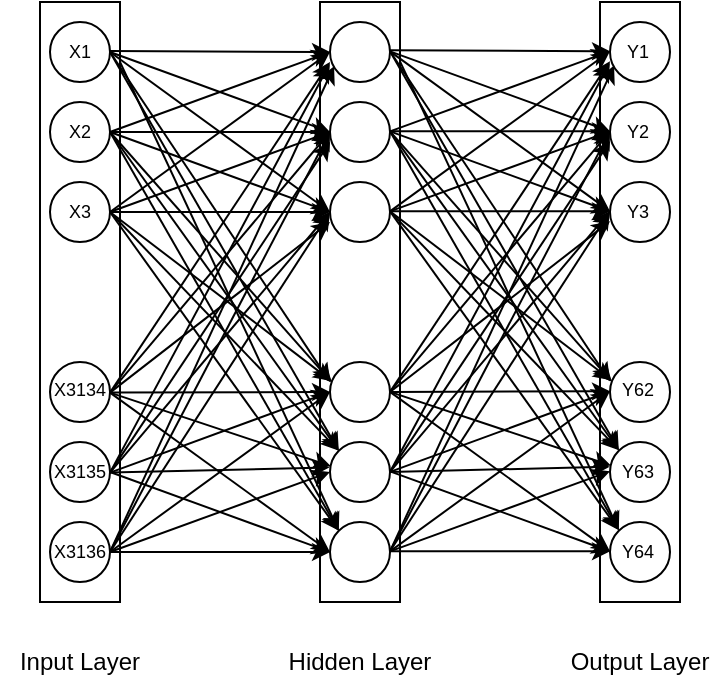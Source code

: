 <mxfile version="14.6.1" type="github">
  <diagram id="00_ZELEEjl-MA6cbD2Sc" name="Page-1">
    <mxGraphModel dx="1776" dy="984" grid="1" gridSize="10" guides="1" tooltips="1" connect="1" arrows="1" fold="1" page="1" pageScale="1" pageWidth="827" pageHeight="1169" math="0" shadow="0">
      <root>
        <mxCell id="0" />
        <mxCell id="1" parent="0" />
        <mxCell id="nSnMv2GYE71Fe18mCQMV-1" value="" style="rounded=0;whiteSpace=wrap;html=1;fontSize=9;" vertex="1" parent="1">
          <mxGeometry x="160" y="240" width="40" height="300" as="geometry" />
        </mxCell>
        <mxCell id="nSnMv2GYE71Fe18mCQMV-4" value="" style="ellipse;whiteSpace=wrap;html=1;fontSize=9;" vertex="1" parent="1">
          <mxGeometry x="165" y="500" width="30" height="30" as="geometry" />
        </mxCell>
        <mxCell id="nSnMv2GYE71Fe18mCQMV-7" value="" style="ellipse;whiteSpace=wrap;html=1;fontSize=9;" vertex="1" parent="1">
          <mxGeometry x="165" y="460" width="30" height="30" as="geometry" />
        </mxCell>
        <mxCell id="nSnMv2GYE71Fe18mCQMV-8" value="" style="ellipse;whiteSpace=wrap;html=1;fontSize=9;" vertex="1" parent="1">
          <mxGeometry x="165" y="420" width="30" height="30" as="geometry" />
        </mxCell>
        <mxCell id="nSnMv2GYE71Fe18mCQMV-9" value="" style="ellipse;whiteSpace=wrap;html=1;fontSize=9;" vertex="1" parent="1">
          <mxGeometry x="165" y="250" width="30" height="30" as="geometry" />
        </mxCell>
        <mxCell id="nSnMv2GYE71Fe18mCQMV-10" value="" style="ellipse;whiteSpace=wrap;html=1;fontSize=9;" vertex="1" parent="1">
          <mxGeometry x="165" y="290" width="30" height="30" as="geometry" />
        </mxCell>
        <mxCell id="nSnMv2GYE71Fe18mCQMV-11" value="" style="ellipse;whiteSpace=wrap;html=1;fontSize=9;" vertex="1" parent="1">
          <mxGeometry x="165" y="330" width="30" height="30" as="geometry" />
        </mxCell>
        <mxCell id="nSnMv2GYE71Fe18mCQMV-13" value="" style="shape=image;html=1;verticalAlign=top;verticalLabelPosition=bottom;labelBackgroundColor=#ffffff;imageAspect=0;aspect=fixed;image=https://cdn1.iconfinder.com/data/icons/heroicons-ui/24/dots-vertical-128.png;fontSize=9;" vertex="1" parent="1">
          <mxGeometry x="160" y="371" width="38" height="38" as="geometry" />
        </mxCell>
        <mxCell id="nSnMv2GYE71Fe18mCQMV-14" value="" style="rounded=0;whiteSpace=wrap;html=1;" vertex="1" parent="1">
          <mxGeometry x="300" y="240" width="40" height="300" as="geometry" />
        </mxCell>
        <mxCell id="nSnMv2GYE71Fe18mCQMV-15" value="" style="ellipse;whiteSpace=wrap;html=1;" vertex="1" parent="1">
          <mxGeometry x="305" y="500" width="30" height="30" as="geometry" />
        </mxCell>
        <mxCell id="nSnMv2GYE71Fe18mCQMV-16" value="" style="ellipse;whiteSpace=wrap;html=1;" vertex="1" parent="1">
          <mxGeometry x="305" y="460" width="30" height="30" as="geometry" />
        </mxCell>
        <mxCell id="nSnMv2GYE71Fe18mCQMV-17" value="" style="ellipse;whiteSpace=wrap;html=1;" vertex="1" parent="1">
          <mxGeometry x="305" y="420" width="30" height="30" as="geometry" />
        </mxCell>
        <mxCell id="nSnMv2GYE71Fe18mCQMV-18" value="" style="ellipse;whiteSpace=wrap;html=1;" vertex="1" parent="1">
          <mxGeometry x="305" y="250" width="30" height="30" as="geometry" />
        </mxCell>
        <mxCell id="nSnMv2GYE71Fe18mCQMV-19" value="" style="ellipse;whiteSpace=wrap;html=1;" vertex="1" parent="1">
          <mxGeometry x="305" y="290" width="30" height="30" as="geometry" />
        </mxCell>
        <mxCell id="nSnMv2GYE71Fe18mCQMV-20" value="" style="ellipse;whiteSpace=wrap;html=1;" vertex="1" parent="1">
          <mxGeometry x="305" y="330" width="30" height="30" as="geometry" />
        </mxCell>
        <mxCell id="nSnMv2GYE71Fe18mCQMV-21" value="" style="shape=image;html=1;verticalAlign=top;verticalLabelPosition=bottom;labelBackgroundColor=#ffffff;imageAspect=0;aspect=fixed;image=https://cdn1.iconfinder.com/data/icons/heroicons-ui/24/dots-vertical-128.png" vertex="1" parent="1">
          <mxGeometry x="300" y="371" width="38" height="38" as="geometry" />
        </mxCell>
        <mxCell id="nSnMv2GYE71Fe18mCQMV-22" value="" style="rounded=0;whiteSpace=wrap;html=1;" vertex="1" parent="1">
          <mxGeometry x="440" y="240" width="40" height="300" as="geometry" />
        </mxCell>
        <mxCell id="nSnMv2GYE71Fe18mCQMV-23" value="" style="ellipse;whiteSpace=wrap;html=1;" vertex="1" parent="1">
          <mxGeometry x="445" y="500" width="30" height="30" as="geometry" />
        </mxCell>
        <mxCell id="nSnMv2GYE71Fe18mCQMV-24" value="" style="ellipse;whiteSpace=wrap;html=1;" vertex="1" parent="1">
          <mxGeometry x="445" y="460" width="30" height="30" as="geometry" />
        </mxCell>
        <mxCell id="nSnMv2GYE71Fe18mCQMV-25" value="" style="ellipse;whiteSpace=wrap;html=1;" vertex="1" parent="1">
          <mxGeometry x="445" y="420" width="30" height="30" as="geometry" />
        </mxCell>
        <mxCell id="nSnMv2GYE71Fe18mCQMV-26" value="" style="ellipse;whiteSpace=wrap;html=1;" vertex="1" parent="1">
          <mxGeometry x="445" y="250" width="30" height="30" as="geometry" />
        </mxCell>
        <mxCell id="nSnMv2GYE71Fe18mCQMV-27" value="" style="ellipse;whiteSpace=wrap;html=1;" vertex="1" parent="1">
          <mxGeometry x="445" y="290" width="30" height="30" as="geometry" />
        </mxCell>
        <mxCell id="nSnMv2GYE71Fe18mCQMV-28" value="" style="ellipse;whiteSpace=wrap;html=1;" vertex="1" parent="1">
          <mxGeometry x="445" y="330" width="30" height="30" as="geometry" />
        </mxCell>
        <mxCell id="nSnMv2GYE71Fe18mCQMV-29" value="" style="shape=image;html=1;verticalAlign=top;verticalLabelPosition=bottom;labelBackgroundColor=#ffffff;imageAspect=0;aspect=fixed;image=https://cdn1.iconfinder.com/data/icons/heroicons-ui/24/dots-vertical-128.png" vertex="1" parent="1">
          <mxGeometry x="440" y="371" width="38" height="38" as="geometry" />
        </mxCell>
        <mxCell id="nSnMv2GYE71Fe18mCQMV-37" value="" style="endArrow=classic;html=1;entryX=0;entryY=0.5;entryDx=0;entryDy=0;" edge="1" parent="1" target="nSnMv2GYE71Fe18mCQMV-18">
          <mxGeometry width="50" height="50" relative="1" as="geometry">
            <mxPoint x="195" y="264.5" as="sourcePoint" />
            <mxPoint x="260.001" y="265.313" as="targetPoint" />
          </mxGeometry>
        </mxCell>
        <mxCell id="nSnMv2GYE71Fe18mCQMV-38" value="" style="endArrow=classic;html=1;entryX=0;entryY=0.5;entryDx=0;entryDy=0;exitX=1;exitY=0.5;exitDx=0;exitDy=0;" edge="1" parent="1" source="nSnMv2GYE71Fe18mCQMV-9" target="nSnMv2GYE71Fe18mCQMV-19">
          <mxGeometry width="50" height="50" relative="1" as="geometry">
            <mxPoint x="205" y="274.5" as="sourcePoint" />
            <mxPoint x="315" y="275" as="targetPoint" />
          </mxGeometry>
        </mxCell>
        <mxCell id="nSnMv2GYE71Fe18mCQMV-39" value="" style="endArrow=classic;html=1;entryX=0;entryY=0.5;entryDx=0;entryDy=0;exitX=1;exitY=0.5;exitDx=0;exitDy=0;" edge="1" parent="1" source="nSnMv2GYE71Fe18mCQMV-9" target="nSnMv2GYE71Fe18mCQMV-20">
          <mxGeometry width="50" height="50" relative="1" as="geometry">
            <mxPoint x="200" y="270" as="sourcePoint" />
            <mxPoint x="325" y="285" as="targetPoint" />
          </mxGeometry>
        </mxCell>
        <mxCell id="nSnMv2GYE71Fe18mCQMV-40" value="" style="endArrow=classic;html=1;exitX=1;exitY=0.5;exitDx=0;exitDy=0;" edge="1" parent="1" source="nSnMv2GYE71Fe18mCQMV-9">
          <mxGeometry width="50" height="50" relative="1" as="geometry">
            <mxPoint x="200" y="270" as="sourcePoint" />
            <mxPoint x="305" y="430" as="targetPoint" />
          </mxGeometry>
        </mxCell>
        <mxCell id="nSnMv2GYE71Fe18mCQMV-41" value="" style="endArrow=classic;html=1;entryX=0;entryY=0;entryDx=0;entryDy=0;exitX=1;exitY=0.5;exitDx=0;exitDy=0;" edge="1" parent="1" source="nSnMv2GYE71Fe18mCQMV-9" target="nSnMv2GYE71Fe18mCQMV-16">
          <mxGeometry width="50" height="50" relative="1" as="geometry">
            <mxPoint x="235" y="304.5" as="sourcePoint" />
            <mxPoint x="345" y="305" as="targetPoint" />
          </mxGeometry>
        </mxCell>
        <mxCell id="nSnMv2GYE71Fe18mCQMV-42" value="" style="endArrow=classic;html=1;entryX=0;entryY=0;entryDx=0;entryDy=0;" edge="1" parent="1" target="nSnMv2GYE71Fe18mCQMV-15">
          <mxGeometry width="50" height="50" relative="1" as="geometry">
            <mxPoint x="200" y="270" as="sourcePoint" />
            <mxPoint x="355" y="315" as="targetPoint" />
          </mxGeometry>
        </mxCell>
        <mxCell id="nSnMv2GYE71Fe18mCQMV-43" value="" style="endArrow=classic;html=1;exitX=1;exitY=0.5;exitDx=0;exitDy=0;entryX=0;entryY=0.5;entryDx=0;entryDy=0;" edge="1" parent="1" source="nSnMv2GYE71Fe18mCQMV-10" target="nSnMv2GYE71Fe18mCQMV-18">
          <mxGeometry width="50" height="50" relative="1" as="geometry">
            <mxPoint x="200" y="300" as="sourcePoint" />
            <mxPoint x="310" y="275" as="targetPoint" />
          </mxGeometry>
        </mxCell>
        <mxCell id="nSnMv2GYE71Fe18mCQMV-44" value="" style="endArrow=classic;html=1;entryX=0;entryY=0.5;entryDx=0;entryDy=0;exitX=1;exitY=0.5;exitDx=0;exitDy=0;" edge="1" parent="1" source="nSnMv2GYE71Fe18mCQMV-10" target="nSnMv2GYE71Fe18mCQMV-19">
          <mxGeometry width="50" height="50" relative="1" as="geometry">
            <mxPoint x="200" y="310" as="sourcePoint" />
            <mxPoint x="315" y="315" as="targetPoint" />
          </mxGeometry>
        </mxCell>
        <mxCell id="nSnMv2GYE71Fe18mCQMV-45" value="" style="endArrow=classic;html=1;entryX=0;entryY=0.5;entryDx=0;entryDy=0;exitX=1;exitY=0.5;exitDx=0;exitDy=0;" edge="1" parent="1" source="nSnMv2GYE71Fe18mCQMV-10" target="nSnMv2GYE71Fe18mCQMV-20">
          <mxGeometry width="50" height="50" relative="1" as="geometry">
            <mxPoint x="190" y="300" as="sourcePoint" />
            <mxPoint x="315" y="355" as="targetPoint" />
          </mxGeometry>
        </mxCell>
        <mxCell id="nSnMv2GYE71Fe18mCQMV-46" value="" style="endArrow=classic;html=1;exitX=1;exitY=0.5;exitDx=0;exitDy=0;entryX=0.027;entryY=0.336;entryDx=0;entryDy=0;entryPerimeter=0;" edge="1" parent="1" source="nSnMv2GYE71Fe18mCQMV-10" target="nSnMv2GYE71Fe18mCQMV-17">
          <mxGeometry width="50" height="50" relative="1" as="geometry">
            <mxPoint x="200" y="310" as="sourcePoint" />
            <mxPoint x="315" y="440" as="targetPoint" />
          </mxGeometry>
        </mxCell>
        <mxCell id="nSnMv2GYE71Fe18mCQMV-47" value="" style="endArrow=classic;html=1;entryX=0;entryY=0;entryDx=0;entryDy=0;exitX=1;exitY=0.5;exitDx=0;exitDy=0;" edge="1" parent="1" source="nSnMv2GYE71Fe18mCQMV-10" target="nSnMv2GYE71Fe18mCQMV-16">
          <mxGeometry width="50" height="50" relative="1" as="geometry">
            <mxPoint x="200" y="310" as="sourcePoint" />
            <mxPoint x="319.393" y="474.393" as="targetPoint" />
          </mxGeometry>
        </mxCell>
        <mxCell id="nSnMv2GYE71Fe18mCQMV-48" value="" style="endArrow=classic;html=1;entryX=0;entryY=0;entryDx=0;entryDy=0;exitX=1;exitY=0.5;exitDx=0;exitDy=0;" edge="1" parent="1" source="nSnMv2GYE71Fe18mCQMV-10" target="nSnMv2GYE71Fe18mCQMV-15">
          <mxGeometry width="50" height="50" relative="1" as="geometry">
            <mxPoint x="210" y="280" as="sourcePoint" />
            <mxPoint x="319.393" y="514.393" as="targetPoint" />
          </mxGeometry>
        </mxCell>
        <mxCell id="nSnMv2GYE71Fe18mCQMV-49" value="" style="endArrow=classic;html=1;exitX=1;exitY=0.5;exitDx=0;exitDy=0;entryX=0;entryY=0.5;entryDx=0;entryDy=0;" edge="1" parent="1" source="nSnMv2GYE71Fe18mCQMV-11" target="nSnMv2GYE71Fe18mCQMV-18">
          <mxGeometry width="50" height="50" relative="1" as="geometry">
            <mxPoint x="205" y="315" as="sourcePoint" />
            <mxPoint x="320" y="285" as="targetPoint" />
          </mxGeometry>
        </mxCell>
        <mxCell id="nSnMv2GYE71Fe18mCQMV-50" value="" style="endArrow=classic;html=1;entryX=0;entryY=0.5;entryDx=0;entryDy=0;exitX=1;exitY=0.5;exitDx=0;exitDy=0;" edge="1" parent="1" source="nSnMv2GYE71Fe18mCQMV-11" target="nSnMv2GYE71Fe18mCQMV-19">
          <mxGeometry width="50" height="50" relative="1" as="geometry">
            <mxPoint x="205" y="315" as="sourcePoint" />
            <mxPoint x="315" y="315" as="targetPoint" />
          </mxGeometry>
        </mxCell>
        <mxCell id="nSnMv2GYE71Fe18mCQMV-51" value="" style="endArrow=classic;html=1;entryX=0;entryY=0.5;entryDx=0;entryDy=0;exitX=1;exitY=0.5;exitDx=0;exitDy=0;" edge="1" parent="1" source="nSnMv2GYE71Fe18mCQMV-11" target="nSnMv2GYE71Fe18mCQMV-20">
          <mxGeometry width="50" height="50" relative="1" as="geometry">
            <mxPoint x="205" y="315" as="sourcePoint" />
            <mxPoint x="315" y="355" as="targetPoint" />
          </mxGeometry>
        </mxCell>
        <mxCell id="nSnMv2GYE71Fe18mCQMV-52" value="" style="endArrow=classic;html=1;exitX=1;exitY=0.5;exitDx=0;exitDy=0;entryX=0.028;entryY=0.318;entryDx=0;entryDy=0;entryPerimeter=0;" edge="1" parent="1" source="nSnMv2GYE71Fe18mCQMV-11" target="nSnMv2GYE71Fe18mCQMV-17">
          <mxGeometry width="50" height="50" relative="1" as="geometry">
            <mxPoint x="205" y="315" as="sourcePoint" />
            <mxPoint x="315.81" y="440.08" as="targetPoint" />
          </mxGeometry>
        </mxCell>
        <mxCell id="nSnMv2GYE71Fe18mCQMV-53" value="" style="endArrow=classic;html=1;entryX=0;entryY=0;entryDx=0;entryDy=0;exitX=1;exitY=0.5;exitDx=0;exitDy=0;" edge="1" parent="1" source="nSnMv2GYE71Fe18mCQMV-11" target="nSnMv2GYE71Fe18mCQMV-16">
          <mxGeometry width="50" height="50" relative="1" as="geometry">
            <mxPoint x="190" y="350" as="sourcePoint" />
            <mxPoint x="319.393" y="474.393" as="targetPoint" />
          </mxGeometry>
        </mxCell>
        <mxCell id="nSnMv2GYE71Fe18mCQMV-54" value="" style="endArrow=classic;html=1;entryX=0;entryY=0;entryDx=0;entryDy=0;exitX=1;exitY=0.5;exitDx=0;exitDy=0;" edge="1" parent="1" source="nSnMv2GYE71Fe18mCQMV-11" target="nSnMv2GYE71Fe18mCQMV-15">
          <mxGeometry width="50" height="50" relative="1" as="geometry">
            <mxPoint x="205" y="315" as="sourcePoint" />
            <mxPoint x="319.393" y="514.393" as="targetPoint" />
          </mxGeometry>
        </mxCell>
        <mxCell id="nSnMv2GYE71Fe18mCQMV-55" value="" style="endArrow=classic;html=1;exitX=1;exitY=0.5;exitDx=0;exitDy=0;" edge="1" parent="1">
          <mxGeometry width="50" height="50" relative="1" as="geometry">
            <mxPoint x="195" y="435.3" as="sourcePoint" />
            <mxPoint x="305" y="270" as="targetPoint" />
          </mxGeometry>
        </mxCell>
        <mxCell id="nSnMv2GYE71Fe18mCQMV-56" value="" style="endArrow=classic;html=1;entryX=0;entryY=0.5;entryDx=0;entryDy=0;exitX=1;exitY=0.5;exitDx=0;exitDy=0;" edge="1" parent="1" target="nSnMv2GYE71Fe18mCQMV-19">
          <mxGeometry width="50" height="50" relative="1" as="geometry">
            <mxPoint x="195" y="435.3" as="sourcePoint" />
            <mxPoint x="305" y="395.3" as="targetPoint" />
          </mxGeometry>
        </mxCell>
        <mxCell id="nSnMv2GYE71Fe18mCQMV-57" value="" style="endArrow=classic;html=1;exitX=1;exitY=0.5;exitDx=0;exitDy=0;" edge="1" parent="1">
          <mxGeometry width="50" height="50" relative="1" as="geometry">
            <mxPoint x="195" y="435.3" as="sourcePoint" />
            <mxPoint x="305" y="350" as="targetPoint" />
          </mxGeometry>
        </mxCell>
        <mxCell id="nSnMv2GYE71Fe18mCQMV-58" value="" style="endArrow=classic;html=1;exitX=1;exitY=0.5;exitDx=0;exitDy=0;entryX=0;entryY=0.5;entryDx=0;entryDy=0;" edge="1" parent="1" target="nSnMv2GYE71Fe18mCQMV-17">
          <mxGeometry width="50" height="50" relative="1" as="geometry">
            <mxPoint x="195" y="435.3" as="sourcePoint" />
            <mxPoint x="305.84" y="519.84" as="targetPoint" />
          </mxGeometry>
        </mxCell>
        <mxCell id="nSnMv2GYE71Fe18mCQMV-59" value="" style="endArrow=classic;html=1;entryX=0.015;entryY=0.403;entryDx=0;entryDy=0;exitX=1;exitY=0.5;exitDx=0;exitDy=0;entryPerimeter=0;" edge="1" parent="1" target="nSnMv2GYE71Fe18mCQMV-16">
          <mxGeometry width="50" height="50" relative="1" as="geometry">
            <mxPoint x="195" y="435.3" as="sourcePoint" />
            <mxPoint x="309.393" y="554.693" as="targetPoint" />
          </mxGeometry>
        </mxCell>
        <mxCell id="nSnMv2GYE71Fe18mCQMV-60" value="" style="endArrow=classic;html=1;entryX=0;entryY=0.5;entryDx=0;entryDy=0;exitX=1;exitY=0.5;exitDx=0;exitDy=0;" edge="1" parent="1" target="nSnMv2GYE71Fe18mCQMV-15">
          <mxGeometry width="50" height="50" relative="1" as="geometry">
            <mxPoint x="195" y="435.3" as="sourcePoint" />
            <mxPoint x="309.393" y="594.693" as="targetPoint" />
          </mxGeometry>
        </mxCell>
        <mxCell id="nSnMv2GYE71Fe18mCQMV-61" value="" style="endArrow=classic;html=1;exitX=1;exitY=0.5;exitDx=0;exitDy=0;entryX=-0.007;entryY=0.704;entryDx=0;entryDy=0;entryPerimeter=0;" edge="1" parent="1" target="nSnMv2GYE71Fe18mCQMV-18">
          <mxGeometry width="50" height="50" relative="1" as="geometry">
            <mxPoint x="195" y="475.3" as="sourcePoint" />
            <mxPoint x="305" y="395.3" as="targetPoint" />
          </mxGeometry>
        </mxCell>
        <mxCell id="nSnMv2GYE71Fe18mCQMV-62" value="" style="endArrow=classic;html=1;exitX=1;exitY=0.5;exitDx=0;exitDy=0;" edge="1" parent="1">
          <mxGeometry width="50" height="50" relative="1" as="geometry">
            <mxPoint x="195" y="475.3" as="sourcePoint" />
            <mxPoint x="305" y="310" as="targetPoint" />
          </mxGeometry>
        </mxCell>
        <mxCell id="nSnMv2GYE71Fe18mCQMV-63" value="" style="endArrow=classic;html=1;entryX=0;entryY=0.5;entryDx=0;entryDy=0;exitX=1;exitY=0.5;exitDx=0;exitDy=0;" edge="1" parent="1" target="nSnMv2GYE71Fe18mCQMV-20">
          <mxGeometry width="50" height="50" relative="1" as="geometry">
            <mxPoint x="195" y="475.3" as="sourcePoint" />
            <mxPoint x="305" y="475.3" as="targetPoint" />
          </mxGeometry>
        </mxCell>
        <mxCell id="nSnMv2GYE71Fe18mCQMV-64" value="" style="endArrow=classic;html=1;exitX=1;exitY=0.5;exitDx=0;exitDy=0;entryX=0;entryY=0.5;entryDx=0;entryDy=0;" edge="1" parent="1" target="nSnMv2GYE71Fe18mCQMV-17">
          <mxGeometry width="50" height="50" relative="1" as="geometry">
            <mxPoint x="195" y="475.3" as="sourcePoint" />
            <mxPoint x="305.84" y="559.84" as="targetPoint" />
          </mxGeometry>
        </mxCell>
        <mxCell id="nSnMv2GYE71Fe18mCQMV-65" value="" style="endArrow=classic;html=1;entryX=-0.007;entryY=0.424;entryDx=0;entryDy=0;exitX=1;exitY=0.5;exitDx=0;exitDy=0;entryPerimeter=0;" edge="1" parent="1" target="nSnMv2GYE71Fe18mCQMV-16">
          <mxGeometry width="50" height="50" relative="1" as="geometry">
            <mxPoint x="195" y="475.3" as="sourcePoint" />
            <mxPoint x="309.393" y="594.693" as="targetPoint" />
          </mxGeometry>
        </mxCell>
        <mxCell id="nSnMv2GYE71Fe18mCQMV-66" value="" style="endArrow=classic;html=1;entryX=0;entryY=0.5;entryDx=0;entryDy=0;exitX=1;exitY=0.5;exitDx=0;exitDy=0;" edge="1" parent="1" source="nSnMv2GYE71Fe18mCQMV-7" target="nSnMv2GYE71Fe18mCQMV-15">
          <mxGeometry width="50" height="50" relative="1" as="geometry">
            <mxPoint x="195" y="475.3" as="sourcePoint" />
            <mxPoint x="309.393" y="634.693" as="targetPoint" />
          </mxGeometry>
        </mxCell>
        <mxCell id="nSnMv2GYE71Fe18mCQMV-67" value="" style="endArrow=classic;html=1;exitX=1;exitY=0.5;exitDx=0;exitDy=0;entryX=0.068;entryY=0.736;entryDx=0;entryDy=0;entryPerimeter=0;" edge="1" parent="1" source="nSnMv2GYE71Fe18mCQMV-4" target="nSnMv2GYE71Fe18mCQMV-18">
          <mxGeometry width="50" height="50" relative="1" as="geometry">
            <mxPoint x="195" y="510" as="sourcePoint" />
            <mxPoint x="305" y="430" as="targetPoint" />
          </mxGeometry>
        </mxCell>
        <mxCell id="nSnMv2GYE71Fe18mCQMV-68" value="" style="endArrow=classic;html=1;entryX=0;entryY=0.5;entryDx=0;entryDy=0;exitX=1;exitY=0.5;exitDx=0;exitDy=0;" edge="1" parent="1" source="nSnMv2GYE71Fe18mCQMV-4" target="nSnMv2GYE71Fe18mCQMV-19">
          <mxGeometry width="50" height="50" relative="1" as="geometry">
            <mxPoint x="195" y="510" as="sourcePoint" />
            <mxPoint x="305" y="470" as="targetPoint" />
          </mxGeometry>
        </mxCell>
        <mxCell id="nSnMv2GYE71Fe18mCQMV-69" value="" style="endArrow=classic;html=1;entryX=0;entryY=0.5;entryDx=0;entryDy=0;exitX=1;exitY=0.5;exitDx=0;exitDy=0;" edge="1" parent="1" source="nSnMv2GYE71Fe18mCQMV-4" target="nSnMv2GYE71Fe18mCQMV-20">
          <mxGeometry width="50" height="50" relative="1" as="geometry">
            <mxPoint x="195" y="510" as="sourcePoint" />
            <mxPoint x="305" y="510" as="targetPoint" />
          </mxGeometry>
        </mxCell>
        <mxCell id="nSnMv2GYE71Fe18mCQMV-70" value="" style="endArrow=classic;html=1;exitX=1;exitY=0.5;exitDx=0;exitDy=0;entryX=0;entryY=0.5;entryDx=0;entryDy=0;" edge="1" parent="1" source="nSnMv2GYE71Fe18mCQMV-4" target="nSnMv2GYE71Fe18mCQMV-17">
          <mxGeometry width="50" height="50" relative="1" as="geometry">
            <mxPoint x="195" y="510" as="sourcePoint" />
            <mxPoint x="306" y="430" as="targetPoint" />
          </mxGeometry>
        </mxCell>
        <mxCell id="nSnMv2GYE71Fe18mCQMV-71" value="" style="endArrow=classic;html=1;entryX=0;entryY=0.5;entryDx=0;entryDy=0;exitX=1;exitY=0.5;exitDx=0;exitDy=0;" edge="1" parent="1" source="nSnMv2GYE71Fe18mCQMV-4" target="nSnMv2GYE71Fe18mCQMV-16">
          <mxGeometry width="50" height="50" relative="1" as="geometry">
            <mxPoint x="195" y="510" as="sourcePoint" />
            <mxPoint x="309.393" y="629.393" as="targetPoint" />
          </mxGeometry>
        </mxCell>
        <mxCell id="nSnMv2GYE71Fe18mCQMV-72" value="" style="endArrow=classic;html=1;exitX=1;exitY=0.5;exitDx=0;exitDy=0;" edge="1" parent="1" source="nSnMv2GYE71Fe18mCQMV-4" target="nSnMv2GYE71Fe18mCQMV-15">
          <mxGeometry width="50" height="50" relative="1" as="geometry">
            <mxPoint x="195" y="510" as="sourcePoint" />
            <mxPoint x="309.393" y="669.393" as="targetPoint" />
          </mxGeometry>
        </mxCell>
        <mxCell id="nSnMv2GYE71Fe18mCQMV-73" value="" style="endArrow=classic;html=1;entryX=0;entryY=0.5;entryDx=0;entryDy=0;" edge="1" parent="1">
          <mxGeometry width="50" height="50" relative="1" as="geometry">
            <mxPoint x="335" y="264.16" as="sourcePoint" />
            <mxPoint x="445" y="264.66" as="targetPoint" />
          </mxGeometry>
        </mxCell>
        <mxCell id="nSnMv2GYE71Fe18mCQMV-74" value="" style="endArrow=classic;html=1;entryX=0;entryY=0.5;entryDx=0;entryDy=0;exitX=1;exitY=0.5;exitDx=0;exitDy=0;" edge="1" parent="1">
          <mxGeometry width="50" height="50" relative="1" as="geometry">
            <mxPoint x="335" y="264.66" as="sourcePoint" />
            <mxPoint x="445" y="304.66" as="targetPoint" />
          </mxGeometry>
        </mxCell>
        <mxCell id="nSnMv2GYE71Fe18mCQMV-75" value="" style="endArrow=classic;html=1;entryX=0;entryY=0.5;entryDx=0;entryDy=0;exitX=1;exitY=0.5;exitDx=0;exitDy=0;" edge="1" parent="1">
          <mxGeometry width="50" height="50" relative="1" as="geometry">
            <mxPoint x="335" y="264.66" as="sourcePoint" />
            <mxPoint x="445" y="344.66" as="targetPoint" />
          </mxGeometry>
        </mxCell>
        <mxCell id="nSnMv2GYE71Fe18mCQMV-76" value="" style="endArrow=classic;html=1;exitX=1;exitY=0.5;exitDx=0;exitDy=0;" edge="1" parent="1">
          <mxGeometry width="50" height="50" relative="1" as="geometry">
            <mxPoint x="335" y="264.66" as="sourcePoint" />
            <mxPoint x="445" y="429.66" as="targetPoint" />
          </mxGeometry>
        </mxCell>
        <mxCell id="nSnMv2GYE71Fe18mCQMV-77" value="" style="endArrow=classic;html=1;entryX=0;entryY=0;entryDx=0;entryDy=0;exitX=1;exitY=0.5;exitDx=0;exitDy=0;" edge="1" parent="1">
          <mxGeometry width="50" height="50" relative="1" as="geometry">
            <mxPoint x="335" y="264.66" as="sourcePoint" />
            <mxPoint x="449.393" y="464.053" as="targetPoint" />
          </mxGeometry>
        </mxCell>
        <mxCell id="nSnMv2GYE71Fe18mCQMV-78" value="" style="endArrow=classic;html=1;entryX=0;entryY=0;entryDx=0;entryDy=0;" edge="1" parent="1">
          <mxGeometry width="50" height="50" relative="1" as="geometry">
            <mxPoint x="340" y="269.66" as="sourcePoint" />
            <mxPoint x="449.393" y="504.053" as="targetPoint" />
          </mxGeometry>
        </mxCell>
        <mxCell id="nSnMv2GYE71Fe18mCQMV-79" value="" style="endArrow=classic;html=1;exitX=1;exitY=0.5;exitDx=0;exitDy=0;entryX=0;entryY=0.5;entryDx=0;entryDy=0;" edge="1" parent="1">
          <mxGeometry width="50" height="50" relative="1" as="geometry">
            <mxPoint x="335" y="304.66" as="sourcePoint" />
            <mxPoint x="445" y="264.66" as="targetPoint" />
          </mxGeometry>
        </mxCell>
        <mxCell id="nSnMv2GYE71Fe18mCQMV-80" value="" style="endArrow=classic;html=1;entryX=0;entryY=0.5;entryDx=0;entryDy=0;exitX=1;exitY=0.5;exitDx=0;exitDy=0;" edge="1" parent="1">
          <mxGeometry width="50" height="50" relative="1" as="geometry">
            <mxPoint x="335" y="304.66" as="sourcePoint" />
            <mxPoint x="445" y="304.66" as="targetPoint" />
          </mxGeometry>
        </mxCell>
        <mxCell id="nSnMv2GYE71Fe18mCQMV-81" value="" style="endArrow=classic;html=1;entryX=0;entryY=0.5;entryDx=0;entryDy=0;exitX=1;exitY=0.5;exitDx=0;exitDy=0;" edge="1" parent="1">
          <mxGeometry width="50" height="50" relative="1" as="geometry">
            <mxPoint x="335" y="304.66" as="sourcePoint" />
            <mxPoint x="445" y="344.66" as="targetPoint" />
          </mxGeometry>
        </mxCell>
        <mxCell id="nSnMv2GYE71Fe18mCQMV-82" value="" style="endArrow=classic;html=1;exitX=1;exitY=0.5;exitDx=0;exitDy=0;entryX=0.027;entryY=0.336;entryDx=0;entryDy=0;entryPerimeter=0;" edge="1" parent="1">
          <mxGeometry width="50" height="50" relative="1" as="geometry">
            <mxPoint x="335" y="304.66" as="sourcePoint" />
            <mxPoint x="445.81" y="429.74" as="targetPoint" />
          </mxGeometry>
        </mxCell>
        <mxCell id="nSnMv2GYE71Fe18mCQMV-83" value="" style="endArrow=classic;html=1;entryX=0;entryY=0;entryDx=0;entryDy=0;exitX=1;exitY=0.5;exitDx=0;exitDy=0;" edge="1" parent="1">
          <mxGeometry width="50" height="50" relative="1" as="geometry">
            <mxPoint x="335" y="304.66" as="sourcePoint" />
            <mxPoint x="449.393" y="464.053" as="targetPoint" />
          </mxGeometry>
        </mxCell>
        <mxCell id="nSnMv2GYE71Fe18mCQMV-84" value="" style="endArrow=classic;html=1;entryX=0;entryY=0;entryDx=0;entryDy=0;exitX=1;exitY=0.5;exitDx=0;exitDy=0;" edge="1" parent="1">
          <mxGeometry width="50" height="50" relative="1" as="geometry">
            <mxPoint x="335" y="304.66" as="sourcePoint" />
            <mxPoint x="449.393" y="504.053" as="targetPoint" />
          </mxGeometry>
        </mxCell>
        <mxCell id="nSnMv2GYE71Fe18mCQMV-85" value="" style="endArrow=classic;html=1;exitX=1;exitY=0.5;exitDx=0;exitDy=0;entryX=0;entryY=0.5;entryDx=0;entryDy=0;" edge="1" parent="1">
          <mxGeometry width="50" height="50" relative="1" as="geometry">
            <mxPoint x="335" y="344.66" as="sourcePoint" />
            <mxPoint x="445" y="264.66" as="targetPoint" />
          </mxGeometry>
        </mxCell>
        <mxCell id="nSnMv2GYE71Fe18mCQMV-86" value="" style="endArrow=classic;html=1;entryX=0;entryY=0.5;entryDx=0;entryDy=0;exitX=1;exitY=0.5;exitDx=0;exitDy=0;" edge="1" parent="1">
          <mxGeometry width="50" height="50" relative="1" as="geometry">
            <mxPoint x="335" y="344.66" as="sourcePoint" />
            <mxPoint x="445" y="304.66" as="targetPoint" />
          </mxGeometry>
        </mxCell>
        <mxCell id="nSnMv2GYE71Fe18mCQMV-87" value="" style="endArrow=classic;html=1;entryX=0;entryY=0.5;entryDx=0;entryDy=0;exitX=1;exitY=0.5;exitDx=0;exitDy=0;" edge="1" parent="1">
          <mxGeometry width="50" height="50" relative="1" as="geometry">
            <mxPoint x="335" y="344.66" as="sourcePoint" />
            <mxPoint x="445" y="344.66" as="targetPoint" />
          </mxGeometry>
        </mxCell>
        <mxCell id="nSnMv2GYE71Fe18mCQMV-88" value="" style="endArrow=classic;html=1;exitX=1;exitY=0.5;exitDx=0;exitDy=0;entryX=0.028;entryY=0.318;entryDx=0;entryDy=0;entryPerimeter=0;" edge="1" parent="1">
          <mxGeometry width="50" height="50" relative="1" as="geometry">
            <mxPoint x="335" y="344.66" as="sourcePoint" />
            <mxPoint x="445.84" y="429.2" as="targetPoint" />
          </mxGeometry>
        </mxCell>
        <mxCell id="nSnMv2GYE71Fe18mCQMV-89" value="" style="endArrow=classic;html=1;entryX=0;entryY=0;entryDx=0;entryDy=0;exitX=1;exitY=0.5;exitDx=0;exitDy=0;" edge="1" parent="1">
          <mxGeometry width="50" height="50" relative="1" as="geometry">
            <mxPoint x="335" y="344.66" as="sourcePoint" />
            <mxPoint x="449.393" y="464.053" as="targetPoint" />
          </mxGeometry>
        </mxCell>
        <mxCell id="nSnMv2GYE71Fe18mCQMV-90" value="" style="endArrow=classic;html=1;entryX=0;entryY=0;entryDx=0;entryDy=0;exitX=1;exitY=0.5;exitDx=0;exitDy=0;" edge="1" parent="1">
          <mxGeometry width="50" height="50" relative="1" as="geometry">
            <mxPoint x="335" y="344.66" as="sourcePoint" />
            <mxPoint x="449.393" y="504.053" as="targetPoint" />
          </mxGeometry>
        </mxCell>
        <mxCell id="nSnMv2GYE71Fe18mCQMV-91" value="" style="endArrow=classic;html=1;exitX=1;exitY=0.5;exitDx=0;exitDy=0;" edge="1" parent="1">
          <mxGeometry width="50" height="50" relative="1" as="geometry">
            <mxPoint x="335" y="434.96" as="sourcePoint" />
            <mxPoint x="445" y="269.66" as="targetPoint" />
          </mxGeometry>
        </mxCell>
        <mxCell id="nSnMv2GYE71Fe18mCQMV-92" value="" style="endArrow=classic;html=1;entryX=0;entryY=0.5;entryDx=0;entryDy=0;exitX=1;exitY=0.5;exitDx=0;exitDy=0;" edge="1" parent="1">
          <mxGeometry width="50" height="50" relative="1" as="geometry">
            <mxPoint x="335" y="434.96" as="sourcePoint" />
            <mxPoint x="445" y="304.66" as="targetPoint" />
          </mxGeometry>
        </mxCell>
        <mxCell id="nSnMv2GYE71Fe18mCQMV-93" value="" style="endArrow=classic;html=1;exitX=1;exitY=0.5;exitDx=0;exitDy=0;" edge="1" parent="1">
          <mxGeometry width="50" height="50" relative="1" as="geometry">
            <mxPoint x="335" y="434.96" as="sourcePoint" />
            <mxPoint x="445" y="349.66" as="targetPoint" />
          </mxGeometry>
        </mxCell>
        <mxCell id="nSnMv2GYE71Fe18mCQMV-94" value="" style="endArrow=classic;html=1;exitX=1;exitY=0.5;exitDx=0;exitDy=0;entryX=0;entryY=0.5;entryDx=0;entryDy=0;" edge="1" parent="1">
          <mxGeometry width="50" height="50" relative="1" as="geometry">
            <mxPoint x="335" y="434.96" as="sourcePoint" />
            <mxPoint x="445" y="434.66" as="targetPoint" />
          </mxGeometry>
        </mxCell>
        <mxCell id="nSnMv2GYE71Fe18mCQMV-95" value="" style="endArrow=classic;html=1;entryX=0.015;entryY=0.403;entryDx=0;entryDy=0;exitX=1;exitY=0.5;exitDx=0;exitDy=0;entryPerimeter=0;" edge="1" parent="1">
          <mxGeometry width="50" height="50" relative="1" as="geometry">
            <mxPoint x="335" y="434.96" as="sourcePoint" />
            <mxPoint x="445.45" y="471.75" as="targetPoint" />
          </mxGeometry>
        </mxCell>
        <mxCell id="nSnMv2GYE71Fe18mCQMV-96" value="" style="endArrow=classic;html=1;entryX=0;entryY=0.5;entryDx=0;entryDy=0;exitX=1;exitY=0.5;exitDx=0;exitDy=0;" edge="1" parent="1">
          <mxGeometry width="50" height="50" relative="1" as="geometry">
            <mxPoint x="335" y="434.96" as="sourcePoint" />
            <mxPoint x="445" y="514.66" as="targetPoint" />
          </mxGeometry>
        </mxCell>
        <mxCell id="nSnMv2GYE71Fe18mCQMV-97" value="" style="endArrow=classic;html=1;exitX=1;exitY=0.5;exitDx=0;exitDy=0;entryX=-0.007;entryY=0.704;entryDx=0;entryDy=0;entryPerimeter=0;" edge="1" parent="1">
          <mxGeometry width="50" height="50" relative="1" as="geometry">
            <mxPoint x="335" y="474.96" as="sourcePoint" />
            <mxPoint x="444.79" y="270.78" as="targetPoint" />
          </mxGeometry>
        </mxCell>
        <mxCell id="nSnMv2GYE71Fe18mCQMV-98" value="" style="endArrow=classic;html=1;exitX=1;exitY=0.5;exitDx=0;exitDy=0;" edge="1" parent="1">
          <mxGeometry width="50" height="50" relative="1" as="geometry">
            <mxPoint x="335" y="474.96" as="sourcePoint" />
            <mxPoint x="445" y="309.66" as="targetPoint" />
          </mxGeometry>
        </mxCell>
        <mxCell id="nSnMv2GYE71Fe18mCQMV-99" value="" style="endArrow=classic;html=1;entryX=0;entryY=0.5;entryDx=0;entryDy=0;exitX=1;exitY=0.5;exitDx=0;exitDy=0;" edge="1" parent="1">
          <mxGeometry width="50" height="50" relative="1" as="geometry">
            <mxPoint x="335" y="474.96" as="sourcePoint" />
            <mxPoint x="445" y="344.66" as="targetPoint" />
          </mxGeometry>
        </mxCell>
        <mxCell id="nSnMv2GYE71Fe18mCQMV-100" value="" style="endArrow=classic;html=1;exitX=1;exitY=0.5;exitDx=0;exitDy=0;entryX=0;entryY=0.5;entryDx=0;entryDy=0;" edge="1" parent="1">
          <mxGeometry width="50" height="50" relative="1" as="geometry">
            <mxPoint x="335" y="474.96" as="sourcePoint" />
            <mxPoint x="445" y="434.66" as="targetPoint" />
          </mxGeometry>
        </mxCell>
        <mxCell id="nSnMv2GYE71Fe18mCQMV-101" value="" style="endArrow=classic;html=1;entryX=-0.007;entryY=0.424;entryDx=0;entryDy=0;exitX=1;exitY=0.5;exitDx=0;exitDy=0;entryPerimeter=0;" edge="1" parent="1">
          <mxGeometry width="50" height="50" relative="1" as="geometry">
            <mxPoint x="335" y="474.96" as="sourcePoint" />
            <mxPoint x="444.79" y="472.38" as="targetPoint" />
          </mxGeometry>
        </mxCell>
        <mxCell id="nSnMv2GYE71Fe18mCQMV-102" value="" style="endArrow=classic;html=1;entryX=0;entryY=0.5;entryDx=0;entryDy=0;exitX=1;exitY=0.5;exitDx=0;exitDy=0;" edge="1" parent="1">
          <mxGeometry width="50" height="50" relative="1" as="geometry">
            <mxPoint x="335" y="474.66" as="sourcePoint" />
            <mxPoint x="445" y="514.66" as="targetPoint" />
          </mxGeometry>
        </mxCell>
        <mxCell id="nSnMv2GYE71Fe18mCQMV-103" value="" style="endArrow=classic;html=1;exitX=1;exitY=0.5;exitDx=0;exitDy=0;entryX=0.068;entryY=0.736;entryDx=0;entryDy=0;entryPerimeter=0;" edge="1" parent="1">
          <mxGeometry width="50" height="50" relative="1" as="geometry">
            <mxPoint x="335" y="514.66" as="sourcePoint" />
            <mxPoint x="447.04" y="271.74" as="targetPoint" />
          </mxGeometry>
        </mxCell>
        <mxCell id="nSnMv2GYE71Fe18mCQMV-104" value="" style="endArrow=classic;html=1;entryX=0;entryY=0.5;entryDx=0;entryDy=0;exitX=1;exitY=0.5;exitDx=0;exitDy=0;" edge="1" parent="1">
          <mxGeometry width="50" height="50" relative="1" as="geometry">
            <mxPoint x="335" y="514.66" as="sourcePoint" />
            <mxPoint x="445" y="304.66" as="targetPoint" />
          </mxGeometry>
        </mxCell>
        <mxCell id="nSnMv2GYE71Fe18mCQMV-105" value="" style="endArrow=classic;html=1;entryX=0;entryY=0.5;entryDx=0;entryDy=0;exitX=1;exitY=0.5;exitDx=0;exitDy=0;" edge="1" parent="1">
          <mxGeometry width="50" height="50" relative="1" as="geometry">
            <mxPoint x="335" y="514.66" as="sourcePoint" />
            <mxPoint x="445" y="344.66" as="targetPoint" />
          </mxGeometry>
        </mxCell>
        <mxCell id="nSnMv2GYE71Fe18mCQMV-106" value="" style="endArrow=classic;html=1;exitX=1;exitY=0.5;exitDx=0;exitDy=0;entryX=0;entryY=0.5;entryDx=0;entryDy=0;" edge="1" parent="1">
          <mxGeometry width="50" height="50" relative="1" as="geometry">
            <mxPoint x="335" y="514.66" as="sourcePoint" />
            <mxPoint x="445" y="434.66" as="targetPoint" />
          </mxGeometry>
        </mxCell>
        <mxCell id="nSnMv2GYE71Fe18mCQMV-107" value="" style="endArrow=classic;html=1;entryX=0;entryY=0.5;entryDx=0;entryDy=0;exitX=1;exitY=0.5;exitDx=0;exitDy=0;" edge="1" parent="1">
          <mxGeometry width="50" height="50" relative="1" as="geometry">
            <mxPoint x="335" y="514.66" as="sourcePoint" />
            <mxPoint x="445" y="474.66" as="targetPoint" />
          </mxGeometry>
        </mxCell>
        <mxCell id="nSnMv2GYE71Fe18mCQMV-108" value="" style="endArrow=classic;html=1;exitX=1;exitY=0.5;exitDx=0;exitDy=0;" edge="1" parent="1">
          <mxGeometry width="50" height="50" relative="1" as="geometry">
            <mxPoint x="335" y="514.66" as="sourcePoint" />
            <mxPoint x="445" y="514.66" as="targetPoint" />
          </mxGeometry>
        </mxCell>
        <mxCell id="nSnMv2GYE71Fe18mCQMV-115" value="Input Layer" style="text;html=1;strokeColor=none;fillColor=none;align=center;verticalAlign=middle;whiteSpace=wrap;rounded=0;" vertex="1" parent="1">
          <mxGeometry x="140" y="560" width="80" height="20" as="geometry" />
        </mxCell>
        <mxCell id="nSnMv2GYE71Fe18mCQMV-116" value="Output Layer" style="text;html=1;strokeColor=none;fillColor=none;align=center;verticalAlign=middle;whiteSpace=wrap;rounded=0;" vertex="1" parent="1">
          <mxGeometry x="420" y="560" width="80" height="20" as="geometry" />
        </mxCell>
        <mxCell id="nSnMv2GYE71Fe18mCQMV-117" value="Hidden Layer" style="text;html=1;strokeColor=none;fillColor=none;align=center;verticalAlign=middle;whiteSpace=wrap;rounded=0;" vertex="1" parent="1">
          <mxGeometry x="280" y="560" width="80" height="20" as="geometry" />
        </mxCell>
        <mxCell id="nSnMv2GYE71Fe18mCQMV-118" value="X1" style="text;html=1;strokeColor=none;fillColor=none;align=center;verticalAlign=middle;whiteSpace=wrap;rounded=0;fontSize=9;" vertex="1" parent="1">
          <mxGeometry x="140" y="255" width="80" height="20" as="geometry" />
        </mxCell>
        <mxCell id="nSnMv2GYE71Fe18mCQMV-119" value="X2" style="text;html=1;strokeColor=none;fillColor=none;align=center;verticalAlign=middle;whiteSpace=wrap;rounded=0;fontSize=9;" vertex="1" parent="1">
          <mxGeometry x="140" y="295" width="80" height="20" as="geometry" />
        </mxCell>
        <mxCell id="nSnMv2GYE71Fe18mCQMV-120" value="X3" style="text;html=1;strokeColor=none;fillColor=none;align=center;verticalAlign=middle;whiteSpace=wrap;rounded=0;fontSize=9;" vertex="1" parent="1">
          <mxGeometry x="140" y="335" width="80" height="20" as="geometry" />
        </mxCell>
        <mxCell id="nSnMv2GYE71Fe18mCQMV-121" value="X3134" style="text;html=1;strokeColor=none;fillColor=none;align=center;verticalAlign=middle;whiteSpace=wrap;rounded=0;fontSize=9;" vertex="1" parent="1">
          <mxGeometry x="140" y="424" width="80" height="20" as="geometry" />
        </mxCell>
        <mxCell id="nSnMv2GYE71Fe18mCQMV-122" value="X3135" style="text;html=1;strokeColor=none;fillColor=none;align=center;verticalAlign=middle;whiteSpace=wrap;rounded=0;fontSize=9;" vertex="1" parent="1">
          <mxGeometry x="140" y="465" width="80" height="20" as="geometry" />
        </mxCell>
        <mxCell id="nSnMv2GYE71Fe18mCQMV-123" value="X3136" style="text;html=1;strokeColor=none;fillColor=none;align=center;verticalAlign=middle;whiteSpace=wrap;rounded=0;fontSize=9;" vertex="1" parent="1">
          <mxGeometry x="140" y="505" width="80" height="20" as="geometry" />
        </mxCell>
        <mxCell id="nSnMv2GYE71Fe18mCQMV-124" value="Y1" style="text;html=1;strokeColor=none;fillColor=none;align=center;verticalAlign=middle;whiteSpace=wrap;rounded=0;fontSize=9;" vertex="1" parent="1">
          <mxGeometry x="419" y="255" width="80" height="20" as="geometry" />
        </mxCell>
        <mxCell id="nSnMv2GYE71Fe18mCQMV-125" value="Y2" style="text;html=1;strokeColor=none;fillColor=none;align=center;verticalAlign=middle;whiteSpace=wrap;rounded=0;fontSize=9;" vertex="1" parent="1">
          <mxGeometry x="419" y="295" width="80" height="20" as="geometry" />
        </mxCell>
        <mxCell id="nSnMv2GYE71Fe18mCQMV-126" value="Y3" style="text;html=1;strokeColor=none;fillColor=none;align=center;verticalAlign=middle;whiteSpace=wrap;rounded=0;fontSize=9;" vertex="1" parent="1">
          <mxGeometry x="419" y="335" width="80" height="20" as="geometry" />
        </mxCell>
        <mxCell id="nSnMv2GYE71Fe18mCQMV-127" value="Y62" style="text;html=1;strokeColor=none;fillColor=none;align=center;verticalAlign=middle;whiteSpace=wrap;rounded=0;fontSize=9;" vertex="1" parent="1">
          <mxGeometry x="419" y="424" width="80" height="20" as="geometry" />
        </mxCell>
        <mxCell id="nSnMv2GYE71Fe18mCQMV-128" value="Y63" style="text;html=1;strokeColor=none;fillColor=none;align=center;verticalAlign=middle;whiteSpace=wrap;rounded=0;fontSize=9;" vertex="1" parent="1">
          <mxGeometry x="419" y="465" width="80" height="20" as="geometry" />
        </mxCell>
        <mxCell id="nSnMv2GYE71Fe18mCQMV-129" value="Y64" style="text;html=1;strokeColor=none;fillColor=none;align=center;verticalAlign=middle;whiteSpace=wrap;rounded=0;fontSize=9;" vertex="1" parent="1">
          <mxGeometry x="419" y="505" width="80" height="20" as="geometry" />
        </mxCell>
      </root>
    </mxGraphModel>
  </diagram>
</mxfile>
